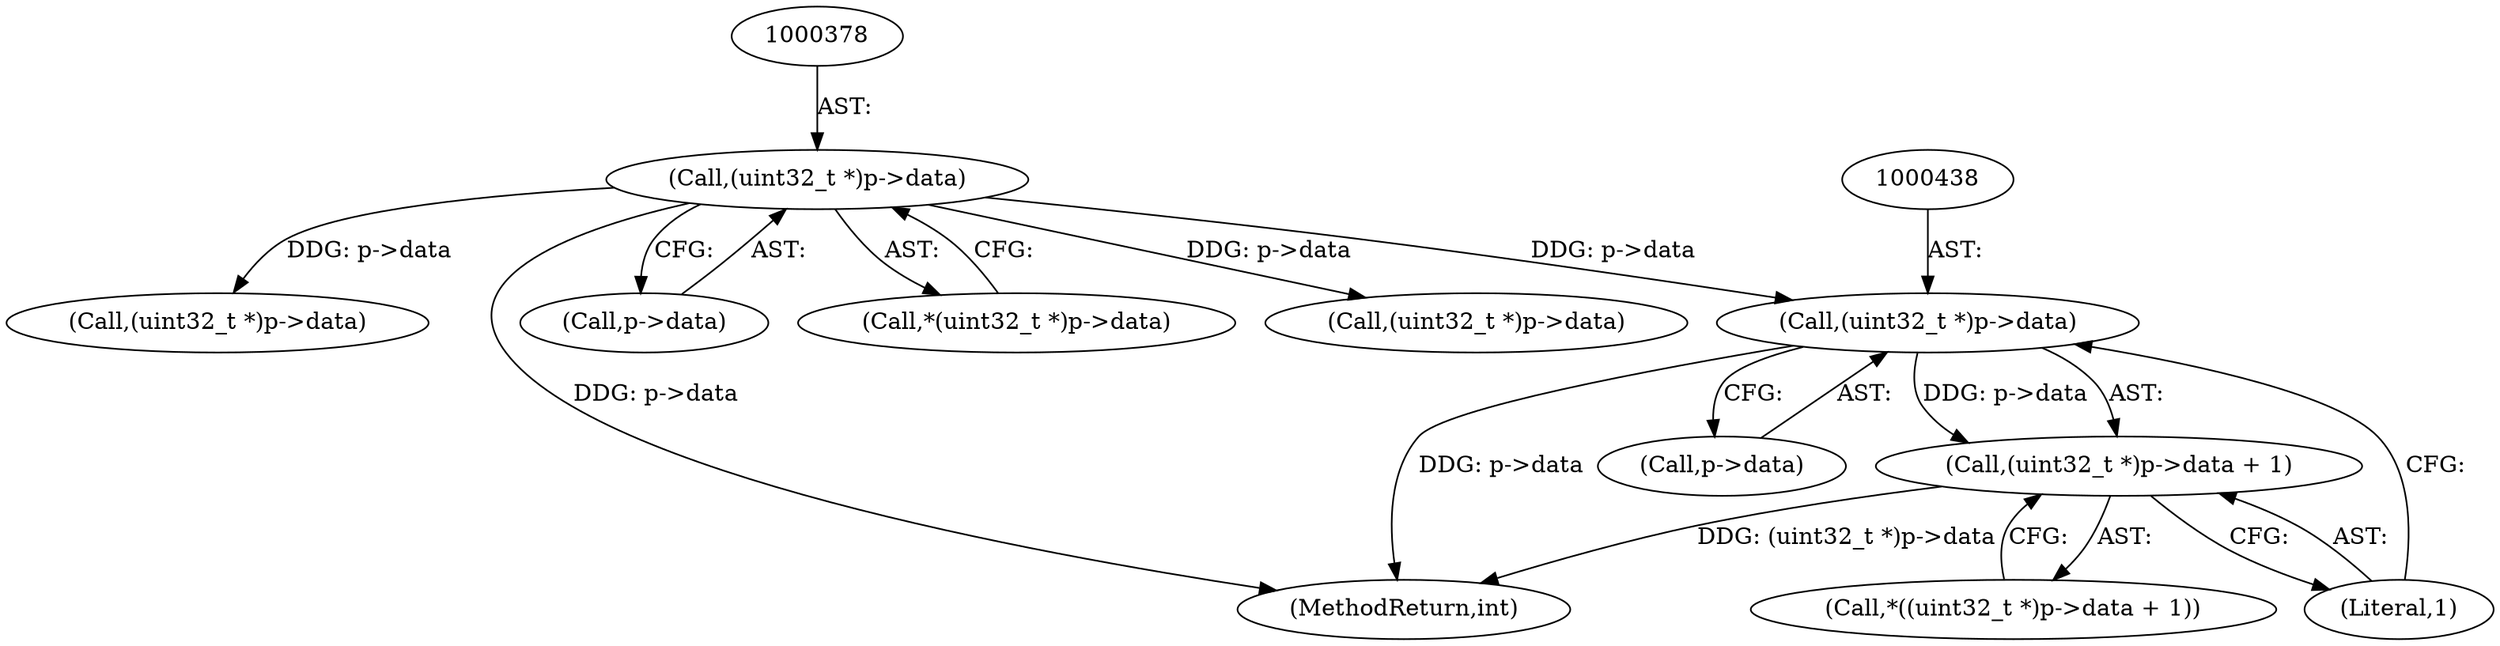 digraph "0_Android_aeea52da00d210587fb3ed895de3d5f2e0264c88_11@pointer" {
"1000437" [label="(Call,(uint32_t *)p->data)"];
"1000377" [label="(Call,(uint32_t *)p->data)"];
"1000436" [label="(Call,(uint32_t *)p->data + 1)"];
"1000412" [label="(Call,(uint32_t *)p->data)"];
"1000437" [label="(Call,(uint32_t *)p->data)"];
"1000996" [label="(MethodReturn,int)"];
"1000442" [label="(Literal,1)"];
"1000379" [label="(Call,p->data)"];
"1000435" [label="(Call,*((uint32_t *)p->data + 1))"];
"1000376" [label="(Call,*(uint32_t *)p->data)"];
"1000436" [label="(Call,(uint32_t *)p->data + 1)"];
"1000387" [label="(Call,(uint32_t *)p->data)"];
"1000377" [label="(Call,(uint32_t *)p->data)"];
"1000439" [label="(Call,p->data)"];
"1000437" -> "1000436"  [label="AST: "];
"1000437" -> "1000439"  [label="CFG: "];
"1000438" -> "1000437"  [label="AST: "];
"1000439" -> "1000437"  [label="AST: "];
"1000442" -> "1000437"  [label="CFG: "];
"1000437" -> "1000996"  [label="DDG: p->data"];
"1000437" -> "1000436"  [label="DDG: p->data"];
"1000377" -> "1000437"  [label="DDG: p->data"];
"1000377" -> "1000376"  [label="AST: "];
"1000377" -> "1000379"  [label="CFG: "];
"1000378" -> "1000377"  [label="AST: "];
"1000379" -> "1000377"  [label="AST: "];
"1000376" -> "1000377"  [label="CFG: "];
"1000377" -> "1000996"  [label="DDG: p->data"];
"1000377" -> "1000387"  [label="DDG: p->data"];
"1000377" -> "1000412"  [label="DDG: p->data"];
"1000436" -> "1000435"  [label="AST: "];
"1000436" -> "1000442"  [label="CFG: "];
"1000442" -> "1000436"  [label="AST: "];
"1000435" -> "1000436"  [label="CFG: "];
"1000436" -> "1000996"  [label="DDG: (uint32_t *)p->data"];
}
